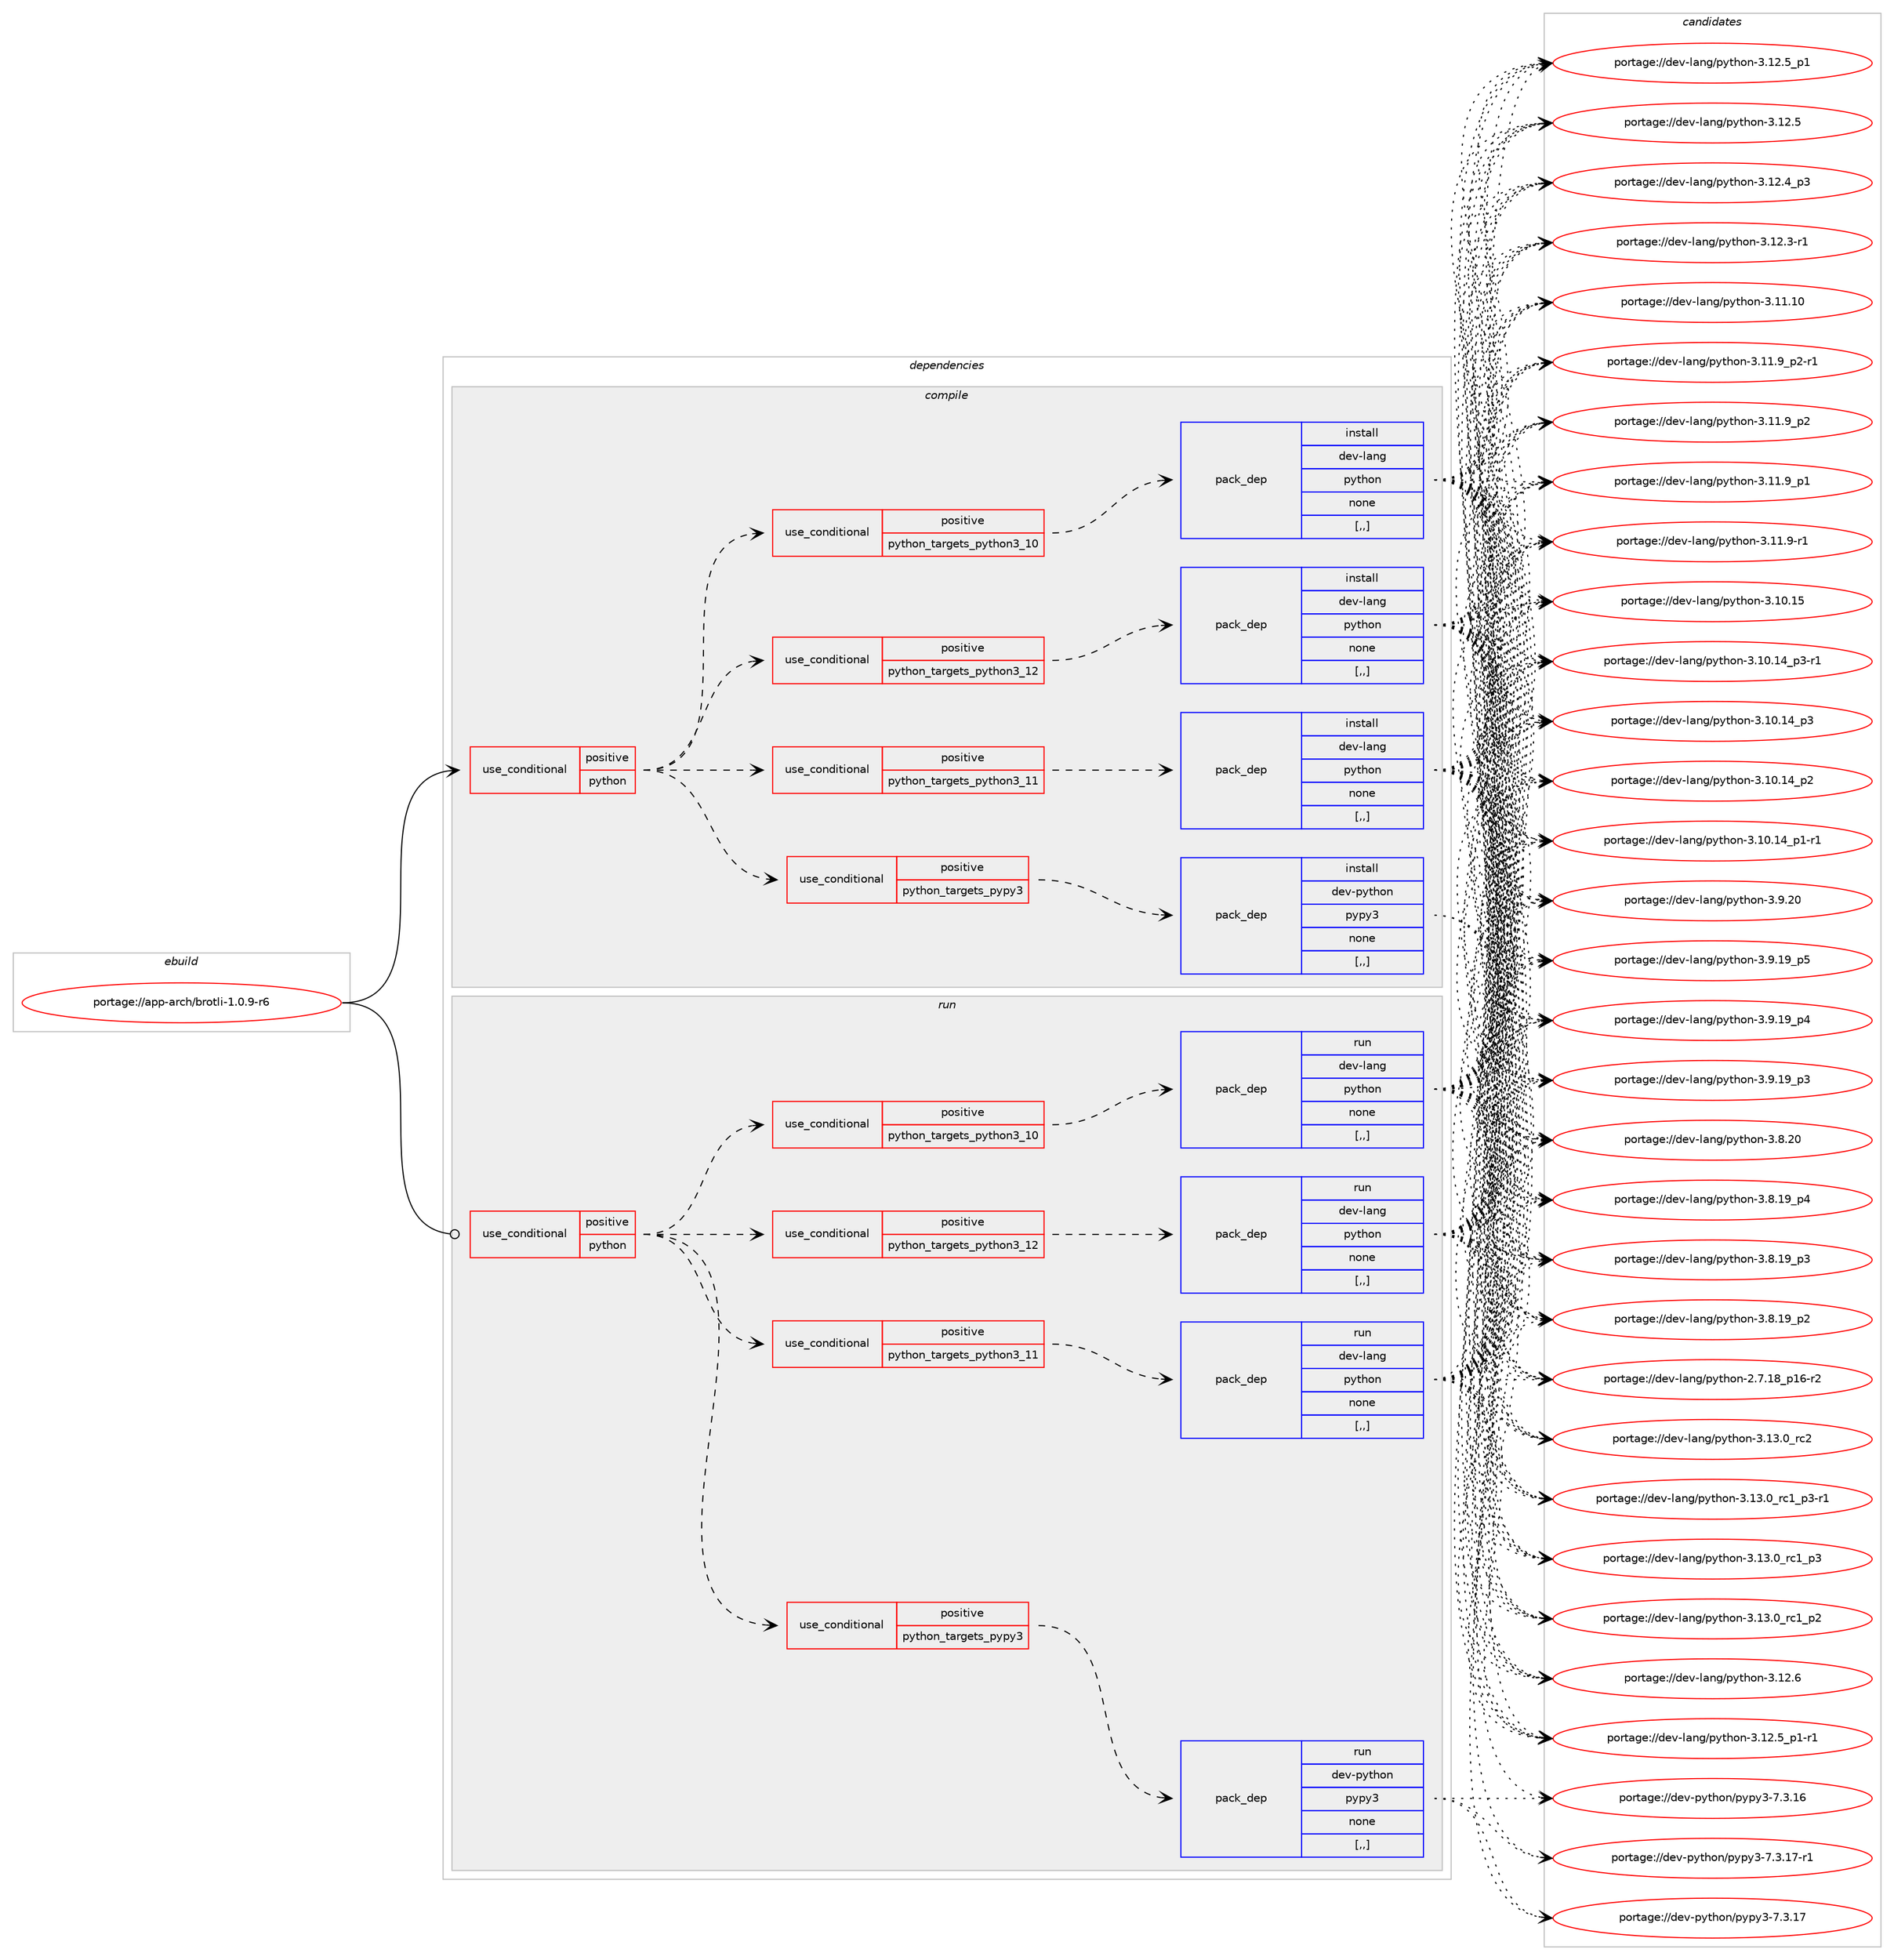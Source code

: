 digraph prolog {

# *************
# Graph options
# *************

newrank=true;
concentrate=true;
compound=true;
graph [rankdir=LR,fontname=Helvetica,fontsize=10,ranksep=1.5];#, ranksep=2.5, nodesep=0.2];
edge  [arrowhead=vee];
node  [fontname=Helvetica,fontsize=10];

# **********
# The ebuild
# **********

subgraph cluster_leftcol {
color=gray;
label=<<i>ebuild</i>>;
id [label="portage://app-arch/brotli-1.0.9-r6", color=red, width=4, href="../app-arch/brotli-1.0.9-r6.svg"];
}

# ****************
# The dependencies
# ****************

subgraph cluster_midcol {
color=gray;
label=<<i>dependencies</i>>;
subgraph cluster_compile {
fillcolor="#eeeeee";
style=filled;
label=<<i>compile</i>>;
subgraph cond131661 {
dependency500425 [label=<<TABLE BORDER="0" CELLBORDER="1" CELLSPACING="0" CELLPADDING="4"><TR><TD ROWSPAN="3" CELLPADDING="10">use_conditional</TD></TR><TR><TD>positive</TD></TR><TR><TD>python</TD></TR></TABLE>>, shape=none, color=red];
subgraph cond131662 {
dependency500426 [label=<<TABLE BORDER="0" CELLBORDER="1" CELLSPACING="0" CELLPADDING="4"><TR><TD ROWSPAN="3" CELLPADDING="10">use_conditional</TD></TR><TR><TD>positive</TD></TR><TR><TD>python_targets_pypy3</TD></TR></TABLE>>, shape=none, color=red];
subgraph pack365138 {
dependency500427 [label=<<TABLE BORDER="0" CELLBORDER="1" CELLSPACING="0" CELLPADDING="4" WIDTH="220"><TR><TD ROWSPAN="6" CELLPADDING="30">pack_dep</TD></TR><TR><TD WIDTH="110">install</TD></TR><TR><TD>dev-python</TD></TR><TR><TD>pypy3</TD></TR><TR><TD>none</TD></TR><TR><TD>[,,]</TD></TR></TABLE>>, shape=none, color=blue];
}
dependency500426:e -> dependency500427:w [weight=20,style="dashed",arrowhead="vee"];
}
dependency500425:e -> dependency500426:w [weight=20,style="dashed",arrowhead="vee"];
subgraph cond131663 {
dependency500428 [label=<<TABLE BORDER="0" CELLBORDER="1" CELLSPACING="0" CELLPADDING="4"><TR><TD ROWSPAN="3" CELLPADDING="10">use_conditional</TD></TR><TR><TD>positive</TD></TR><TR><TD>python_targets_python3_10</TD></TR></TABLE>>, shape=none, color=red];
subgraph pack365139 {
dependency500429 [label=<<TABLE BORDER="0" CELLBORDER="1" CELLSPACING="0" CELLPADDING="4" WIDTH="220"><TR><TD ROWSPAN="6" CELLPADDING="30">pack_dep</TD></TR><TR><TD WIDTH="110">install</TD></TR><TR><TD>dev-lang</TD></TR><TR><TD>python</TD></TR><TR><TD>none</TD></TR><TR><TD>[,,]</TD></TR></TABLE>>, shape=none, color=blue];
}
dependency500428:e -> dependency500429:w [weight=20,style="dashed",arrowhead="vee"];
}
dependency500425:e -> dependency500428:w [weight=20,style="dashed",arrowhead="vee"];
subgraph cond131664 {
dependency500430 [label=<<TABLE BORDER="0" CELLBORDER="1" CELLSPACING="0" CELLPADDING="4"><TR><TD ROWSPAN="3" CELLPADDING="10">use_conditional</TD></TR><TR><TD>positive</TD></TR><TR><TD>python_targets_python3_11</TD></TR></TABLE>>, shape=none, color=red];
subgraph pack365140 {
dependency500431 [label=<<TABLE BORDER="0" CELLBORDER="1" CELLSPACING="0" CELLPADDING="4" WIDTH="220"><TR><TD ROWSPAN="6" CELLPADDING="30">pack_dep</TD></TR><TR><TD WIDTH="110">install</TD></TR><TR><TD>dev-lang</TD></TR><TR><TD>python</TD></TR><TR><TD>none</TD></TR><TR><TD>[,,]</TD></TR></TABLE>>, shape=none, color=blue];
}
dependency500430:e -> dependency500431:w [weight=20,style="dashed",arrowhead="vee"];
}
dependency500425:e -> dependency500430:w [weight=20,style="dashed",arrowhead="vee"];
subgraph cond131665 {
dependency500432 [label=<<TABLE BORDER="0" CELLBORDER="1" CELLSPACING="0" CELLPADDING="4"><TR><TD ROWSPAN="3" CELLPADDING="10">use_conditional</TD></TR><TR><TD>positive</TD></TR><TR><TD>python_targets_python3_12</TD></TR></TABLE>>, shape=none, color=red];
subgraph pack365141 {
dependency500433 [label=<<TABLE BORDER="0" CELLBORDER="1" CELLSPACING="0" CELLPADDING="4" WIDTH="220"><TR><TD ROWSPAN="6" CELLPADDING="30">pack_dep</TD></TR><TR><TD WIDTH="110">install</TD></TR><TR><TD>dev-lang</TD></TR><TR><TD>python</TD></TR><TR><TD>none</TD></TR><TR><TD>[,,]</TD></TR></TABLE>>, shape=none, color=blue];
}
dependency500432:e -> dependency500433:w [weight=20,style="dashed",arrowhead="vee"];
}
dependency500425:e -> dependency500432:w [weight=20,style="dashed",arrowhead="vee"];
}
id:e -> dependency500425:w [weight=20,style="solid",arrowhead="vee"];
}
subgraph cluster_compileandrun {
fillcolor="#eeeeee";
style=filled;
label=<<i>compile and run</i>>;
}
subgraph cluster_run {
fillcolor="#eeeeee";
style=filled;
label=<<i>run</i>>;
subgraph cond131666 {
dependency500434 [label=<<TABLE BORDER="0" CELLBORDER="1" CELLSPACING="0" CELLPADDING="4"><TR><TD ROWSPAN="3" CELLPADDING="10">use_conditional</TD></TR><TR><TD>positive</TD></TR><TR><TD>python</TD></TR></TABLE>>, shape=none, color=red];
subgraph cond131667 {
dependency500435 [label=<<TABLE BORDER="0" CELLBORDER="1" CELLSPACING="0" CELLPADDING="4"><TR><TD ROWSPAN="3" CELLPADDING="10">use_conditional</TD></TR><TR><TD>positive</TD></TR><TR><TD>python_targets_pypy3</TD></TR></TABLE>>, shape=none, color=red];
subgraph pack365142 {
dependency500436 [label=<<TABLE BORDER="0" CELLBORDER="1" CELLSPACING="0" CELLPADDING="4" WIDTH="220"><TR><TD ROWSPAN="6" CELLPADDING="30">pack_dep</TD></TR><TR><TD WIDTH="110">run</TD></TR><TR><TD>dev-python</TD></TR><TR><TD>pypy3</TD></TR><TR><TD>none</TD></TR><TR><TD>[,,]</TD></TR></TABLE>>, shape=none, color=blue];
}
dependency500435:e -> dependency500436:w [weight=20,style="dashed",arrowhead="vee"];
}
dependency500434:e -> dependency500435:w [weight=20,style="dashed",arrowhead="vee"];
subgraph cond131668 {
dependency500437 [label=<<TABLE BORDER="0" CELLBORDER="1" CELLSPACING="0" CELLPADDING="4"><TR><TD ROWSPAN="3" CELLPADDING="10">use_conditional</TD></TR><TR><TD>positive</TD></TR><TR><TD>python_targets_python3_10</TD></TR></TABLE>>, shape=none, color=red];
subgraph pack365143 {
dependency500438 [label=<<TABLE BORDER="0" CELLBORDER="1" CELLSPACING="0" CELLPADDING="4" WIDTH="220"><TR><TD ROWSPAN="6" CELLPADDING="30">pack_dep</TD></TR><TR><TD WIDTH="110">run</TD></TR><TR><TD>dev-lang</TD></TR><TR><TD>python</TD></TR><TR><TD>none</TD></TR><TR><TD>[,,]</TD></TR></TABLE>>, shape=none, color=blue];
}
dependency500437:e -> dependency500438:w [weight=20,style="dashed",arrowhead="vee"];
}
dependency500434:e -> dependency500437:w [weight=20,style="dashed",arrowhead="vee"];
subgraph cond131669 {
dependency500439 [label=<<TABLE BORDER="0" CELLBORDER="1" CELLSPACING="0" CELLPADDING="4"><TR><TD ROWSPAN="3" CELLPADDING="10">use_conditional</TD></TR><TR><TD>positive</TD></TR><TR><TD>python_targets_python3_11</TD></TR></TABLE>>, shape=none, color=red];
subgraph pack365144 {
dependency500440 [label=<<TABLE BORDER="0" CELLBORDER="1" CELLSPACING="0" CELLPADDING="4" WIDTH="220"><TR><TD ROWSPAN="6" CELLPADDING="30">pack_dep</TD></TR><TR><TD WIDTH="110">run</TD></TR><TR><TD>dev-lang</TD></TR><TR><TD>python</TD></TR><TR><TD>none</TD></TR><TR><TD>[,,]</TD></TR></TABLE>>, shape=none, color=blue];
}
dependency500439:e -> dependency500440:w [weight=20,style="dashed",arrowhead="vee"];
}
dependency500434:e -> dependency500439:w [weight=20,style="dashed",arrowhead="vee"];
subgraph cond131670 {
dependency500441 [label=<<TABLE BORDER="0" CELLBORDER="1" CELLSPACING="0" CELLPADDING="4"><TR><TD ROWSPAN="3" CELLPADDING="10">use_conditional</TD></TR><TR><TD>positive</TD></TR><TR><TD>python_targets_python3_12</TD></TR></TABLE>>, shape=none, color=red];
subgraph pack365145 {
dependency500442 [label=<<TABLE BORDER="0" CELLBORDER="1" CELLSPACING="0" CELLPADDING="4" WIDTH="220"><TR><TD ROWSPAN="6" CELLPADDING="30">pack_dep</TD></TR><TR><TD WIDTH="110">run</TD></TR><TR><TD>dev-lang</TD></TR><TR><TD>python</TD></TR><TR><TD>none</TD></TR><TR><TD>[,,]</TD></TR></TABLE>>, shape=none, color=blue];
}
dependency500441:e -> dependency500442:w [weight=20,style="dashed",arrowhead="vee"];
}
dependency500434:e -> dependency500441:w [weight=20,style="dashed",arrowhead="vee"];
}
id:e -> dependency500434:w [weight=20,style="solid",arrowhead="odot"];
}
}

# **************
# The candidates
# **************

subgraph cluster_choices {
rank=same;
color=gray;
label=<<i>candidates</i>>;

subgraph choice365138 {
color=black;
nodesep=1;
choice100101118451121211161041111104711212111212151455546514649554511449 [label="portage://dev-python/pypy3-7.3.17-r1", color=red, width=4,href="../dev-python/pypy3-7.3.17-r1.svg"];
choice10010111845112121116104111110471121211121215145554651464955 [label="portage://dev-python/pypy3-7.3.17", color=red, width=4,href="../dev-python/pypy3-7.3.17.svg"];
choice10010111845112121116104111110471121211121215145554651464954 [label="portage://dev-python/pypy3-7.3.16", color=red, width=4,href="../dev-python/pypy3-7.3.16.svg"];
dependency500427:e -> choice100101118451121211161041111104711212111212151455546514649554511449:w [style=dotted,weight="100"];
dependency500427:e -> choice10010111845112121116104111110471121211121215145554651464955:w [style=dotted,weight="100"];
dependency500427:e -> choice10010111845112121116104111110471121211121215145554651464954:w [style=dotted,weight="100"];
}
subgraph choice365139 {
color=black;
nodesep=1;
choice10010111845108971101034711212111610411111045514649514648951149950 [label="portage://dev-lang/python-3.13.0_rc2", color=red, width=4,href="../dev-lang/python-3.13.0_rc2.svg"];
choice1001011184510897110103471121211161041111104551464951464895114994995112514511449 [label="portage://dev-lang/python-3.13.0_rc1_p3-r1", color=red, width=4,href="../dev-lang/python-3.13.0_rc1_p3-r1.svg"];
choice100101118451089711010347112121116104111110455146495146489511499499511251 [label="portage://dev-lang/python-3.13.0_rc1_p3", color=red, width=4,href="../dev-lang/python-3.13.0_rc1_p3.svg"];
choice100101118451089711010347112121116104111110455146495146489511499499511250 [label="portage://dev-lang/python-3.13.0_rc1_p2", color=red, width=4,href="../dev-lang/python-3.13.0_rc1_p2.svg"];
choice10010111845108971101034711212111610411111045514649504654 [label="portage://dev-lang/python-3.12.6", color=red, width=4,href="../dev-lang/python-3.12.6.svg"];
choice1001011184510897110103471121211161041111104551464950465395112494511449 [label="portage://dev-lang/python-3.12.5_p1-r1", color=red, width=4,href="../dev-lang/python-3.12.5_p1-r1.svg"];
choice100101118451089711010347112121116104111110455146495046539511249 [label="portage://dev-lang/python-3.12.5_p1", color=red, width=4,href="../dev-lang/python-3.12.5_p1.svg"];
choice10010111845108971101034711212111610411111045514649504653 [label="portage://dev-lang/python-3.12.5", color=red, width=4,href="../dev-lang/python-3.12.5.svg"];
choice100101118451089711010347112121116104111110455146495046529511251 [label="portage://dev-lang/python-3.12.4_p3", color=red, width=4,href="../dev-lang/python-3.12.4_p3.svg"];
choice100101118451089711010347112121116104111110455146495046514511449 [label="portage://dev-lang/python-3.12.3-r1", color=red, width=4,href="../dev-lang/python-3.12.3-r1.svg"];
choice1001011184510897110103471121211161041111104551464949464948 [label="portage://dev-lang/python-3.11.10", color=red, width=4,href="../dev-lang/python-3.11.10.svg"];
choice1001011184510897110103471121211161041111104551464949465795112504511449 [label="portage://dev-lang/python-3.11.9_p2-r1", color=red, width=4,href="../dev-lang/python-3.11.9_p2-r1.svg"];
choice100101118451089711010347112121116104111110455146494946579511250 [label="portage://dev-lang/python-3.11.9_p2", color=red, width=4,href="../dev-lang/python-3.11.9_p2.svg"];
choice100101118451089711010347112121116104111110455146494946579511249 [label="portage://dev-lang/python-3.11.9_p1", color=red, width=4,href="../dev-lang/python-3.11.9_p1.svg"];
choice100101118451089711010347112121116104111110455146494946574511449 [label="portage://dev-lang/python-3.11.9-r1", color=red, width=4,href="../dev-lang/python-3.11.9-r1.svg"];
choice1001011184510897110103471121211161041111104551464948464953 [label="portage://dev-lang/python-3.10.15", color=red, width=4,href="../dev-lang/python-3.10.15.svg"];
choice100101118451089711010347112121116104111110455146494846495295112514511449 [label="portage://dev-lang/python-3.10.14_p3-r1", color=red, width=4,href="../dev-lang/python-3.10.14_p3-r1.svg"];
choice10010111845108971101034711212111610411111045514649484649529511251 [label="portage://dev-lang/python-3.10.14_p3", color=red, width=4,href="../dev-lang/python-3.10.14_p3.svg"];
choice10010111845108971101034711212111610411111045514649484649529511250 [label="portage://dev-lang/python-3.10.14_p2", color=red, width=4,href="../dev-lang/python-3.10.14_p2.svg"];
choice100101118451089711010347112121116104111110455146494846495295112494511449 [label="portage://dev-lang/python-3.10.14_p1-r1", color=red, width=4,href="../dev-lang/python-3.10.14_p1-r1.svg"];
choice10010111845108971101034711212111610411111045514657465048 [label="portage://dev-lang/python-3.9.20", color=red, width=4,href="../dev-lang/python-3.9.20.svg"];
choice100101118451089711010347112121116104111110455146574649579511253 [label="portage://dev-lang/python-3.9.19_p5", color=red, width=4,href="../dev-lang/python-3.9.19_p5.svg"];
choice100101118451089711010347112121116104111110455146574649579511252 [label="portage://dev-lang/python-3.9.19_p4", color=red, width=4,href="../dev-lang/python-3.9.19_p4.svg"];
choice100101118451089711010347112121116104111110455146574649579511251 [label="portage://dev-lang/python-3.9.19_p3", color=red, width=4,href="../dev-lang/python-3.9.19_p3.svg"];
choice10010111845108971101034711212111610411111045514656465048 [label="portage://dev-lang/python-3.8.20", color=red, width=4,href="../dev-lang/python-3.8.20.svg"];
choice100101118451089711010347112121116104111110455146564649579511252 [label="portage://dev-lang/python-3.8.19_p4", color=red, width=4,href="../dev-lang/python-3.8.19_p4.svg"];
choice100101118451089711010347112121116104111110455146564649579511251 [label="portage://dev-lang/python-3.8.19_p3", color=red, width=4,href="../dev-lang/python-3.8.19_p3.svg"];
choice100101118451089711010347112121116104111110455146564649579511250 [label="portage://dev-lang/python-3.8.19_p2", color=red, width=4,href="../dev-lang/python-3.8.19_p2.svg"];
choice100101118451089711010347112121116104111110455046554649569511249544511450 [label="portage://dev-lang/python-2.7.18_p16-r2", color=red, width=4,href="../dev-lang/python-2.7.18_p16-r2.svg"];
dependency500429:e -> choice10010111845108971101034711212111610411111045514649514648951149950:w [style=dotted,weight="100"];
dependency500429:e -> choice1001011184510897110103471121211161041111104551464951464895114994995112514511449:w [style=dotted,weight="100"];
dependency500429:e -> choice100101118451089711010347112121116104111110455146495146489511499499511251:w [style=dotted,weight="100"];
dependency500429:e -> choice100101118451089711010347112121116104111110455146495146489511499499511250:w [style=dotted,weight="100"];
dependency500429:e -> choice10010111845108971101034711212111610411111045514649504654:w [style=dotted,weight="100"];
dependency500429:e -> choice1001011184510897110103471121211161041111104551464950465395112494511449:w [style=dotted,weight="100"];
dependency500429:e -> choice100101118451089711010347112121116104111110455146495046539511249:w [style=dotted,weight="100"];
dependency500429:e -> choice10010111845108971101034711212111610411111045514649504653:w [style=dotted,weight="100"];
dependency500429:e -> choice100101118451089711010347112121116104111110455146495046529511251:w [style=dotted,weight="100"];
dependency500429:e -> choice100101118451089711010347112121116104111110455146495046514511449:w [style=dotted,weight="100"];
dependency500429:e -> choice1001011184510897110103471121211161041111104551464949464948:w [style=dotted,weight="100"];
dependency500429:e -> choice1001011184510897110103471121211161041111104551464949465795112504511449:w [style=dotted,weight="100"];
dependency500429:e -> choice100101118451089711010347112121116104111110455146494946579511250:w [style=dotted,weight="100"];
dependency500429:e -> choice100101118451089711010347112121116104111110455146494946579511249:w [style=dotted,weight="100"];
dependency500429:e -> choice100101118451089711010347112121116104111110455146494946574511449:w [style=dotted,weight="100"];
dependency500429:e -> choice1001011184510897110103471121211161041111104551464948464953:w [style=dotted,weight="100"];
dependency500429:e -> choice100101118451089711010347112121116104111110455146494846495295112514511449:w [style=dotted,weight="100"];
dependency500429:e -> choice10010111845108971101034711212111610411111045514649484649529511251:w [style=dotted,weight="100"];
dependency500429:e -> choice10010111845108971101034711212111610411111045514649484649529511250:w [style=dotted,weight="100"];
dependency500429:e -> choice100101118451089711010347112121116104111110455146494846495295112494511449:w [style=dotted,weight="100"];
dependency500429:e -> choice10010111845108971101034711212111610411111045514657465048:w [style=dotted,weight="100"];
dependency500429:e -> choice100101118451089711010347112121116104111110455146574649579511253:w [style=dotted,weight="100"];
dependency500429:e -> choice100101118451089711010347112121116104111110455146574649579511252:w [style=dotted,weight="100"];
dependency500429:e -> choice100101118451089711010347112121116104111110455146574649579511251:w [style=dotted,weight="100"];
dependency500429:e -> choice10010111845108971101034711212111610411111045514656465048:w [style=dotted,weight="100"];
dependency500429:e -> choice100101118451089711010347112121116104111110455146564649579511252:w [style=dotted,weight="100"];
dependency500429:e -> choice100101118451089711010347112121116104111110455146564649579511251:w [style=dotted,weight="100"];
dependency500429:e -> choice100101118451089711010347112121116104111110455146564649579511250:w [style=dotted,weight="100"];
dependency500429:e -> choice100101118451089711010347112121116104111110455046554649569511249544511450:w [style=dotted,weight="100"];
}
subgraph choice365140 {
color=black;
nodesep=1;
choice10010111845108971101034711212111610411111045514649514648951149950 [label="portage://dev-lang/python-3.13.0_rc2", color=red, width=4,href="../dev-lang/python-3.13.0_rc2.svg"];
choice1001011184510897110103471121211161041111104551464951464895114994995112514511449 [label="portage://dev-lang/python-3.13.0_rc1_p3-r1", color=red, width=4,href="../dev-lang/python-3.13.0_rc1_p3-r1.svg"];
choice100101118451089711010347112121116104111110455146495146489511499499511251 [label="portage://dev-lang/python-3.13.0_rc1_p3", color=red, width=4,href="../dev-lang/python-3.13.0_rc1_p3.svg"];
choice100101118451089711010347112121116104111110455146495146489511499499511250 [label="portage://dev-lang/python-3.13.0_rc1_p2", color=red, width=4,href="../dev-lang/python-3.13.0_rc1_p2.svg"];
choice10010111845108971101034711212111610411111045514649504654 [label="portage://dev-lang/python-3.12.6", color=red, width=4,href="../dev-lang/python-3.12.6.svg"];
choice1001011184510897110103471121211161041111104551464950465395112494511449 [label="portage://dev-lang/python-3.12.5_p1-r1", color=red, width=4,href="../dev-lang/python-3.12.5_p1-r1.svg"];
choice100101118451089711010347112121116104111110455146495046539511249 [label="portage://dev-lang/python-3.12.5_p1", color=red, width=4,href="../dev-lang/python-3.12.5_p1.svg"];
choice10010111845108971101034711212111610411111045514649504653 [label="portage://dev-lang/python-3.12.5", color=red, width=4,href="../dev-lang/python-3.12.5.svg"];
choice100101118451089711010347112121116104111110455146495046529511251 [label="portage://dev-lang/python-3.12.4_p3", color=red, width=4,href="../dev-lang/python-3.12.4_p3.svg"];
choice100101118451089711010347112121116104111110455146495046514511449 [label="portage://dev-lang/python-3.12.3-r1", color=red, width=4,href="../dev-lang/python-3.12.3-r1.svg"];
choice1001011184510897110103471121211161041111104551464949464948 [label="portage://dev-lang/python-3.11.10", color=red, width=4,href="../dev-lang/python-3.11.10.svg"];
choice1001011184510897110103471121211161041111104551464949465795112504511449 [label="portage://dev-lang/python-3.11.9_p2-r1", color=red, width=4,href="../dev-lang/python-3.11.9_p2-r1.svg"];
choice100101118451089711010347112121116104111110455146494946579511250 [label="portage://dev-lang/python-3.11.9_p2", color=red, width=4,href="../dev-lang/python-3.11.9_p2.svg"];
choice100101118451089711010347112121116104111110455146494946579511249 [label="portage://dev-lang/python-3.11.9_p1", color=red, width=4,href="../dev-lang/python-3.11.9_p1.svg"];
choice100101118451089711010347112121116104111110455146494946574511449 [label="portage://dev-lang/python-3.11.9-r1", color=red, width=4,href="../dev-lang/python-3.11.9-r1.svg"];
choice1001011184510897110103471121211161041111104551464948464953 [label="portage://dev-lang/python-3.10.15", color=red, width=4,href="../dev-lang/python-3.10.15.svg"];
choice100101118451089711010347112121116104111110455146494846495295112514511449 [label="portage://dev-lang/python-3.10.14_p3-r1", color=red, width=4,href="../dev-lang/python-3.10.14_p3-r1.svg"];
choice10010111845108971101034711212111610411111045514649484649529511251 [label="portage://dev-lang/python-3.10.14_p3", color=red, width=4,href="../dev-lang/python-3.10.14_p3.svg"];
choice10010111845108971101034711212111610411111045514649484649529511250 [label="portage://dev-lang/python-3.10.14_p2", color=red, width=4,href="../dev-lang/python-3.10.14_p2.svg"];
choice100101118451089711010347112121116104111110455146494846495295112494511449 [label="portage://dev-lang/python-3.10.14_p1-r1", color=red, width=4,href="../dev-lang/python-3.10.14_p1-r1.svg"];
choice10010111845108971101034711212111610411111045514657465048 [label="portage://dev-lang/python-3.9.20", color=red, width=4,href="../dev-lang/python-3.9.20.svg"];
choice100101118451089711010347112121116104111110455146574649579511253 [label="portage://dev-lang/python-3.9.19_p5", color=red, width=4,href="../dev-lang/python-3.9.19_p5.svg"];
choice100101118451089711010347112121116104111110455146574649579511252 [label="portage://dev-lang/python-3.9.19_p4", color=red, width=4,href="../dev-lang/python-3.9.19_p4.svg"];
choice100101118451089711010347112121116104111110455146574649579511251 [label="portage://dev-lang/python-3.9.19_p3", color=red, width=4,href="../dev-lang/python-3.9.19_p3.svg"];
choice10010111845108971101034711212111610411111045514656465048 [label="portage://dev-lang/python-3.8.20", color=red, width=4,href="../dev-lang/python-3.8.20.svg"];
choice100101118451089711010347112121116104111110455146564649579511252 [label="portage://dev-lang/python-3.8.19_p4", color=red, width=4,href="../dev-lang/python-3.8.19_p4.svg"];
choice100101118451089711010347112121116104111110455146564649579511251 [label="portage://dev-lang/python-3.8.19_p3", color=red, width=4,href="../dev-lang/python-3.8.19_p3.svg"];
choice100101118451089711010347112121116104111110455146564649579511250 [label="portage://dev-lang/python-3.8.19_p2", color=red, width=4,href="../dev-lang/python-3.8.19_p2.svg"];
choice100101118451089711010347112121116104111110455046554649569511249544511450 [label="portage://dev-lang/python-2.7.18_p16-r2", color=red, width=4,href="../dev-lang/python-2.7.18_p16-r2.svg"];
dependency500431:e -> choice10010111845108971101034711212111610411111045514649514648951149950:w [style=dotted,weight="100"];
dependency500431:e -> choice1001011184510897110103471121211161041111104551464951464895114994995112514511449:w [style=dotted,weight="100"];
dependency500431:e -> choice100101118451089711010347112121116104111110455146495146489511499499511251:w [style=dotted,weight="100"];
dependency500431:e -> choice100101118451089711010347112121116104111110455146495146489511499499511250:w [style=dotted,weight="100"];
dependency500431:e -> choice10010111845108971101034711212111610411111045514649504654:w [style=dotted,weight="100"];
dependency500431:e -> choice1001011184510897110103471121211161041111104551464950465395112494511449:w [style=dotted,weight="100"];
dependency500431:e -> choice100101118451089711010347112121116104111110455146495046539511249:w [style=dotted,weight="100"];
dependency500431:e -> choice10010111845108971101034711212111610411111045514649504653:w [style=dotted,weight="100"];
dependency500431:e -> choice100101118451089711010347112121116104111110455146495046529511251:w [style=dotted,weight="100"];
dependency500431:e -> choice100101118451089711010347112121116104111110455146495046514511449:w [style=dotted,weight="100"];
dependency500431:e -> choice1001011184510897110103471121211161041111104551464949464948:w [style=dotted,weight="100"];
dependency500431:e -> choice1001011184510897110103471121211161041111104551464949465795112504511449:w [style=dotted,weight="100"];
dependency500431:e -> choice100101118451089711010347112121116104111110455146494946579511250:w [style=dotted,weight="100"];
dependency500431:e -> choice100101118451089711010347112121116104111110455146494946579511249:w [style=dotted,weight="100"];
dependency500431:e -> choice100101118451089711010347112121116104111110455146494946574511449:w [style=dotted,weight="100"];
dependency500431:e -> choice1001011184510897110103471121211161041111104551464948464953:w [style=dotted,weight="100"];
dependency500431:e -> choice100101118451089711010347112121116104111110455146494846495295112514511449:w [style=dotted,weight="100"];
dependency500431:e -> choice10010111845108971101034711212111610411111045514649484649529511251:w [style=dotted,weight="100"];
dependency500431:e -> choice10010111845108971101034711212111610411111045514649484649529511250:w [style=dotted,weight="100"];
dependency500431:e -> choice100101118451089711010347112121116104111110455146494846495295112494511449:w [style=dotted,weight="100"];
dependency500431:e -> choice10010111845108971101034711212111610411111045514657465048:w [style=dotted,weight="100"];
dependency500431:e -> choice100101118451089711010347112121116104111110455146574649579511253:w [style=dotted,weight="100"];
dependency500431:e -> choice100101118451089711010347112121116104111110455146574649579511252:w [style=dotted,weight="100"];
dependency500431:e -> choice100101118451089711010347112121116104111110455146574649579511251:w [style=dotted,weight="100"];
dependency500431:e -> choice10010111845108971101034711212111610411111045514656465048:w [style=dotted,weight="100"];
dependency500431:e -> choice100101118451089711010347112121116104111110455146564649579511252:w [style=dotted,weight="100"];
dependency500431:e -> choice100101118451089711010347112121116104111110455146564649579511251:w [style=dotted,weight="100"];
dependency500431:e -> choice100101118451089711010347112121116104111110455146564649579511250:w [style=dotted,weight="100"];
dependency500431:e -> choice100101118451089711010347112121116104111110455046554649569511249544511450:w [style=dotted,weight="100"];
}
subgraph choice365141 {
color=black;
nodesep=1;
choice10010111845108971101034711212111610411111045514649514648951149950 [label="portage://dev-lang/python-3.13.0_rc2", color=red, width=4,href="../dev-lang/python-3.13.0_rc2.svg"];
choice1001011184510897110103471121211161041111104551464951464895114994995112514511449 [label="portage://dev-lang/python-3.13.0_rc1_p3-r1", color=red, width=4,href="../dev-lang/python-3.13.0_rc1_p3-r1.svg"];
choice100101118451089711010347112121116104111110455146495146489511499499511251 [label="portage://dev-lang/python-3.13.0_rc1_p3", color=red, width=4,href="../dev-lang/python-3.13.0_rc1_p3.svg"];
choice100101118451089711010347112121116104111110455146495146489511499499511250 [label="portage://dev-lang/python-3.13.0_rc1_p2", color=red, width=4,href="../dev-lang/python-3.13.0_rc1_p2.svg"];
choice10010111845108971101034711212111610411111045514649504654 [label="portage://dev-lang/python-3.12.6", color=red, width=4,href="../dev-lang/python-3.12.6.svg"];
choice1001011184510897110103471121211161041111104551464950465395112494511449 [label="portage://dev-lang/python-3.12.5_p1-r1", color=red, width=4,href="../dev-lang/python-3.12.5_p1-r1.svg"];
choice100101118451089711010347112121116104111110455146495046539511249 [label="portage://dev-lang/python-3.12.5_p1", color=red, width=4,href="../dev-lang/python-3.12.5_p1.svg"];
choice10010111845108971101034711212111610411111045514649504653 [label="portage://dev-lang/python-3.12.5", color=red, width=4,href="../dev-lang/python-3.12.5.svg"];
choice100101118451089711010347112121116104111110455146495046529511251 [label="portage://dev-lang/python-3.12.4_p3", color=red, width=4,href="../dev-lang/python-3.12.4_p3.svg"];
choice100101118451089711010347112121116104111110455146495046514511449 [label="portage://dev-lang/python-3.12.3-r1", color=red, width=4,href="../dev-lang/python-3.12.3-r1.svg"];
choice1001011184510897110103471121211161041111104551464949464948 [label="portage://dev-lang/python-3.11.10", color=red, width=4,href="../dev-lang/python-3.11.10.svg"];
choice1001011184510897110103471121211161041111104551464949465795112504511449 [label="portage://dev-lang/python-3.11.9_p2-r1", color=red, width=4,href="../dev-lang/python-3.11.9_p2-r1.svg"];
choice100101118451089711010347112121116104111110455146494946579511250 [label="portage://dev-lang/python-3.11.9_p2", color=red, width=4,href="../dev-lang/python-3.11.9_p2.svg"];
choice100101118451089711010347112121116104111110455146494946579511249 [label="portage://dev-lang/python-3.11.9_p1", color=red, width=4,href="../dev-lang/python-3.11.9_p1.svg"];
choice100101118451089711010347112121116104111110455146494946574511449 [label="portage://dev-lang/python-3.11.9-r1", color=red, width=4,href="../dev-lang/python-3.11.9-r1.svg"];
choice1001011184510897110103471121211161041111104551464948464953 [label="portage://dev-lang/python-3.10.15", color=red, width=4,href="../dev-lang/python-3.10.15.svg"];
choice100101118451089711010347112121116104111110455146494846495295112514511449 [label="portage://dev-lang/python-3.10.14_p3-r1", color=red, width=4,href="../dev-lang/python-3.10.14_p3-r1.svg"];
choice10010111845108971101034711212111610411111045514649484649529511251 [label="portage://dev-lang/python-3.10.14_p3", color=red, width=4,href="../dev-lang/python-3.10.14_p3.svg"];
choice10010111845108971101034711212111610411111045514649484649529511250 [label="portage://dev-lang/python-3.10.14_p2", color=red, width=4,href="../dev-lang/python-3.10.14_p2.svg"];
choice100101118451089711010347112121116104111110455146494846495295112494511449 [label="portage://dev-lang/python-3.10.14_p1-r1", color=red, width=4,href="../dev-lang/python-3.10.14_p1-r1.svg"];
choice10010111845108971101034711212111610411111045514657465048 [label="portage://dev-lang/python-3.9.20", color=red, width=4,href="../dev-lang/python-3.9.20.svg"];
choice100101118451089711010347112121116104111110455146574649579511253 [label="portage://dev-lang/python-3.9.19_p5", color=red, width=4,href="../dev-lang/python-3.9.19_p5.svg"];
choice100101118451089711010347112121116104111110455146574649579511252 [label="portage://dev-lang/python-3.9.19_p4", color=red, width=4,href="../dev-lang/python-3.9.19_p4.svg"];
choice100101118451089711010347112121116104111110455146574649579511251 [label="portage://dev-lang/python-3.9.19_p3", color=red, width=4,href="../dev-lang/python-3.9.19_p3.svg"];
choice10010111845108971101034711212111610411111045514656465048 [label="portage://dev-lang/python-3.8.20", color=red, width=4,href="../dev-lang/python-3.8.20.svg"];
choice100101118451089711010347112121116104111110455146564649579511252 [label="portage://dev-lang/python-3.8.19_p4", color=red, width=4,href="../dev-lang/python-3.8.19_p4.svg"];
choice100101118451089711010347112121116104111110455146564649579511251 [label="portage://dev-lang/python-3.8.19_p3", color=red, width=4,href="../dev-lang/python-3.8.19_p3.svg"];
choice100101118451089711010347112121116104111110455146564649579511250 [label="portage://dev-lang/python-3.8.19_p2", color=red, width=4,href="../dev-lang/python-3.8.19_p2.svg"];
choice100101118451089711010347112121116104111110455046554649569511249544511450 [label="portage://dev-lang/python-2.7.18_p16-r2", color=red, width=4,href="../dev-lang/python-2.7.18_p16-r2.svg"];
dependency500433:e -> choice10010111845108971101034711212111610411111045514649514648951149950:w [style=dotted,weight="100"];
dependency500433:e -> choice1001011184510897110103471121211161041111104551464951464895114994995112514511449:w [style=dotted,weight="100"];
dependency500433:e -> choice100101118451089711010347112121116104111110455146495146489511499499511251:w [style=dotted,weight="100"];
dependency500433:e -> choice100101118451089711010347112121116104111110455146495146489511499499511250:w [style=dotted,weight="100"];
dependency500433:e -> choice10010111845108971101034711212111610411111045514649504654:w [style=dotted,weight="100"];
dependency500433:e -> choice1001011184510897110103471121211161041111104551464950465395112494511449:w [style=dotted,weight="100"];
dependency500433:e -> choice100101118451089711010347112121116104111110455146495046539511249:w [style=dotted,weight="100"];
dependency500433:e -> choice10010111845108971101034711212111610411111045514649504653:w [style=dotted,weight="100"];
dependency500433:e -> choice100101118451089711010347112121116104111110455146495046529511251:w [style=dotted,weight="100"];
dependency500433:e -> choice100101118451089711010347112121116104111110455146495046514511449:w [style=dotted,weight="100"];
dependency500433:e -> choice1001011184510897110103471121211161041111104551464949464948:w [style=dotted,weight="100"];
dependency500433:e -> choice1001011184510897110103471121211161041111104551464949465795112504511449:w [style=dotted,weight="100"];
dependency500433:e -> choice100101118451089711010347112121116104111110455146494946579511250:w [style=dotted,weight="100"];
dependency500433:e -> choice100101118451089711010347112121116104111110455146494946579511249:w [style=dotted,weight="100"];
dependency500433:e -> choice100101118451089711010347112121116104111110455146494946574511449:w [style=dotted,weight="100"];
dependency500433:e -> choice1001011184510897110103471121211161041111104551464948464953:w [style=dotted,weight="100"];
dependency500433:e -> choice100101118451089711010347112121116104111110455146494846495295112514511449:w [style=dotted,weight="100"];
dependency500433:e -> choice10010111845108971101034711212111610411111045514649484649529511251:w [style=dotted,weight="100"];
dependency500433:e -> choice10010111845108971101034711212111610411111045514649484649529511250:w [style=dotted,weight="100"];
dependency500433:e -> choice100101118451089711010347112121116104111110455146494846495295112494511449:w [style=dotted,weight="100"];
dependency500433:e -> choice10010111845108971101034711212111610411111045514657465048:w [style=dotted,weight="100"];
dependency500433:e -> choice100101118451089711010347112121116104111110455146574649579511253:w [style=dotted,weight="100"];
dependency500433:e -> choice100101118451089711010347112121116104111110455146574649579511252:w [style=dotted,weight="100"];
dependency500433:e -> choice100101118451089711010347112121116104111110455146574649579511251:w [style=dotted,weight="100"];
dependency500433:e -> choice10010111845108971101034711212111610411111045514656465048:w [style=dotted,weight="100"];
dependency500433:e -> choice100101118451089711010347112121116104111110455146564649579511252:w [style=dotted,weight="100"];
dependency500433:e -> choice100101118451089711010347112121116104111110455146564649579511251:w [style=dotted,weight="100"];
dependency500433:e -> choice100101118451089711010347112121116104111110455146564649579511250:w [style=dotted,weight="100"];
dependency500433:e -> choice100101118451089711010347112121116104111110455046554649569511249544511450:w [style=dotted,weight="100"];
}
subgraph choice365142 {
color=black;
nodesep=1;
choice100101118451121211161041111104711212111212151455546514649554511449 [label="portage://dev-python/pypy3-7.3.17-r1", color=red, width=4,href="../dev-python/pypy3-7.3.17-r1.svg"];
choice10010111845112121116104111110471121211121215145554651464955 [label="portage://dev-python/pypy3-7.3.17", color=red, width=4,href="../dev-python/pypy3-7.3.17.svg"];
choice10010111845112121116104111110471121211121215145554651464954 [label="portage://dev-python/pypy3-7.3.16", color=red, width=4,href="../dev-python/pypy3-7.3.16.svg"];
dependency500436:e -> choice100101118451121211161041111104711212111212151455546514649554511449:w [style=dotted,weight="100"];
dependency500436:e -> choice10010111845112121116104111110471121211121215145554651464955:w [style=dotted,weight="100"];
dependency500436:e -> choice10010111845112121116104111110471121211121215145554651464954:w [style=dotted,weight="100"];
}
subgraph choice365143 {
color=black;
nodesep=1;
choice10010111845108971101034711212111610411111045514649514648951149950 [label="portage://dev-lang/python-3.13.0_rc2", color=red, width=4,href="../dev-lang/python-3.13.0_rc2.svg"];
choice1001011184510897110103471121211161041111104551464951464895114994995112514511449 [label="portage://dev-lang/python-3.13.0_rc1_p3-r1", color=red, width=4,href="../dev-lang/python-3.13.0_rc1_p3-r1.svg"];
choice100101118451089711010347112121116104111110455146495146489511499499511251 [label="portage://dev-lang/python-3.13.0_rc1_p3", color=red, width=4,href="../dev-lang/python-3.13.0_rc1_p3.svg"];
choice100101118451089711010347112121116104111110455146495146489511499499511250 [label="portage://dev-lang/python-3.13.0_rc1_p2", color=red, width=4,href="../dev-lang/python-3.13.0_rc1_p2.svg"];
choice10010111845108971101034711212111610411111045514649504654 [label="portage://dev-lang/python-3.12.6", color=red, width=4,href="../dev-lang/python-3.12.6.svg"];
choice1001011184510897110103471121211161041111104551464950465395112494511449 [label="portage://dev-lang/python-3.12.5_p1-r1", color=red, width=4,href="../dev-lang/python-3.12.5_p1-r1.svg"];
choice100101118451089711010347112121116104111110455146495046539511249 [label="portage://dev-lang/python-3.12.5_p1", color=red, width=4,href="../dev-lang/python-3.12.5_p1.svg"];
choice10010111845108971101034711212111610411111045514649504653 [label="portage://dev-lang/python-3.12.5", color=red, width=4,href="../dev-lang/python-3.12.5.svg"];
choice100101118451089711010347112121116104111110455146495046529511251 [label="portage://dev-lang/python-3.12.4_p3", color=red, width=4,href="../dev-lang/python-3.12.4_p3.svg"];
choice100101118451089711010347112121116104111110455146495046514511449 [label="portage://dev-lang/python-3.12.3-r1", color=red, width=4,href="../dev-lang/python-3.12.3-r1.svg"];
choice1001011184510897110103471121211161041111104551464949464948 [label="portage://dev-lang/python-3.11.10", color=red, width=4,href="../dev-lang/python-3.11.10.svg"];
choice1001011184510897110103471121211161041111104551464949465795112504511449 [label="portage://dev-lang/python-3.11.9_p2-r1", color=red, width=4,href="../dev-lang/python-3.11.9_p2-r1.svg"];
choice100101118451089711010347112121116104111110455146494946579511250 [label="portage://dev-lang/python-3.11.9_p2", color=red, width=4,href="../dev-lang/python-3.11.9_p2.svg"];
choice100101118451089711010347112121116104111110455146494946579511249 [label="portage://dev-lang/python-3.11.9_p1", color=red, width=4,href="../dev-lang/python-3.11.9_p1.svg"];
choice100101118451089711010347112121116104111110455146494946574511449 [label="portage://dev-lang/python-3.11.9-r1", color=red, width=4,href="../dev-lang/python-3.11.9-r1.svg"];
choice1001011184510897110103471121211161041111104551464948464953 [label="portage://dev-lang/python-3.10.15", color=red, width=4,href="../dev-lang/python-3.10.15.svg"];
choice100101118451089711010347112121116104111110455146494846495295112514511449 [label="portage://dev-lang/python-3.10.14_p3-r1", color=red, width=4,href="../dev-lang/python-3.10.14_p3-r1.svg"];
choice10010111845108971101034711212111610411111045514649484649529511251 [label="portage://dev-lang/python-3.10.14_p3", color=red, width=4,href="../dev-lang/python-3.10.14_p3.svg"];
choice10010111845108971101034711212111610411111045514649484649529511250 [label="portage://dev-lang/python-3.10.14_p2", color=red, width=4,href="../dev-lang/python-3.10.14_p2.svg"];
choice100101118451089711010347112121116104111110455146494846495295112494511449 [label="portage://dev-lang/python-3.10.14_p1-r1", color=red, width=4,href="../dev-lang/python-3.10.14_p1-r1.svg"];
choice10010111845108971101034711212111610411111045514657465048 [label="portage://dev-lang/python-3.9.20", color=red, width=4,href="../dev-lang/python-3.9.20.svg"];
choice100101118451089711010347112121116104111110455146574649579511253 [label="portage://dev-lang/python-3.9.19_p5", color=red, width=4,href="../dev-lang/python-3.9.19_p5.svg"];
choice100101118451089711010347112121116104111110455146574649579511252 [label="portage://dev-lang/python-3.9.19_p4", color=red, width=4,href="../dev-lang/python-3.9.19_p4.svg"];
choice100101118451089711010347112121116104111110455146574649579511251 [label="portage://dev-lang/python-3.9.19_p3", color=red, width=4,href="../dev-lang/python-3.9.19_p3.svg"];
choice10010111845108971101034711212111610411111045514656465048 [label="portage://dev-lang/python-3.8.20", color=red, width=4,href="../dev-lang/python-3.8.20.svg"];
choice100101118451089711010347112121116104111110455146564649579511252 [label="portage://dev-lang/python-3.8.19_p4", color=red, width=4,href="../dev-lang/python-3.8.19_p4.svg"];
choice100101118451089711010347112121116104111110455146564649579511251 [label="portage://dev-lang/python-3.8.19_p3", color=red, width=4,href="../dev-lang/python-3.8.19_p3.svg"];
choice100101118451089711010347112121116104111110455146564649579511250 [label="portage://dev-lang/python-3.8.19_p2", color=red, width=4,href="../dev-lang/python-3.8.19_p2.svg"];
choice100101118451089711010347112121116104111110455046554649569511249544511450 [label="portage://dev-lang/python-2.7.18_p16-r2", color=red, width=4,href="../dev-lang/python-2.7.18_p16-r2.svg"];
dependency500438:e -> choice10010111845108971101034711212111610411111045514649514648951149950:w [style=dotted,weight="100"];
dependency500438:e -> choice1001011184510897110103471121211161041111104551464951464895114994995112514511449:w [style=dotted,weight="100"];
dependency500438:e -> choice100101118451089711010347112121116104111110455146495146489511499499511251:w [style=dotted,weight="100"];
dependency500438:e -> choice100101118451089711010347112121116104111110455146495146489511499499511250:w [style=dotted,weight="100"];
dependency500438:e -> choice10010111845108971101034711212111610411111045514649504654:w [style=dotted,weight="100"];
dependency500438:e -> choice1001011184510897110103471121211161041111104551464950465395112494511449:w [style=dotted,weight="100"];
dependency500438:e -> choice100101118451089711010347112121116104111110455146495046539511249:w [style=dotted,weight="100"];
dependency500438:e -> choice10010111845108971101034711212111610411111045514649504653:w [style=dotted,weight="100"];
dependency500438:e -> choice100101118451089711010347112121116104111110455146495046529511251:w [style=dotted,weight="100"];
dependency500438:e -> choice100101118451089711010347112121116104111110455146495046514511449:w [style=dotted,weight="100"];
dependency500438:e -> choice1001011184510897110103471121211161041111104551464949464948:w [style=dotted,weight="100"];
dependency500438:e -> choice1001011184510897110103471121211161041111104551464949465795112504511449:w [style=dotted,weight="100"];
dependency500438:e -> choice100101118451089711010347112121116104111110455146494946579511250:w [style=dotted,weight="100"];
dependency500438:e -> choice100101118451089711010347112121116104111110455146494946579511249:w [style=dotted,weight="100"];
dependency500438:e -> choice100101118451089711010347112121116104111110455146494946574511449:w [style=dotted,weight="100"];
dependency500438:e -> choice1001011184510897110103471121211161041111104551464948464953:w [style=dotted,weight="100"];
dependency500438:e -> choice100101118451089711010347112121116104111110455146494846495295112514511449:w [style=dotted,weight="100"];
dependency500438:e -> choice10010111845108971101034711212111610411111045514649484649529511251:w [style=dotted,weight="100"];
dependency500438:e -> choice10010111845108971101034711212111610411111045514649484649529511250:w [style=dotted,weight="100"];
dependency500438:e -> choice100101118451089711010347112121116104111110455146494846495295112494511449:w [style=dotted,weight="100"];
dependency500438:e -> choice10010111845108971101034711212111610411111045514657465048:w [style=dotted,weight="100"];
dependency500438:e -> choice100101118451089711010347112121116104111110455146574649579511253:w [style=dotted,weight="100"];
dependency500438:e -> choice100101118451089711010347112121116104111110455146574649579511252:w [style=dotted,weight="100"];
dependency500438:e -> choice100101118451089711010347112121116104111110455146574649579511251:w [style=dotted,weight="100"];
dependency500438:e -> choice10010111845108971101034711212111610411111045514656465048:w [style=dotted,weight="100"];
dependency500438:e -> choice100101118451089711010347112121116104111110455146564649579511252:w [style=dotted,weight="100"];
dependency500438:e -> choice100101118451089711010347112121116104111110455146564649579511251:w [style=dotted,weight="100"];
dependency500438:e -> choice100101118451089711010347112121116104111110455146564649579511250:w [style=dotted,weight="100"];
dependency500438:e -> choice100101118451089711010347112121116104111110455046554649569511249544511450:w [style=dotted,weight="100"];
}
subgraph choice365144 {
color=black;
nodesep=1;
choice10010111845108971101034711212111610411111045514649514648951149950 [label="portage://dev-lang/python-3.13.0_rc2", color=red, width=4,href="../dev-lang/python-3.13.0_rc2.svg"];
choice1001011184510897110103471121211161041111104551464951464895114994995112514511449 [label="portage://dev-lang/python-3.13.0_rc1_p3-r1", color=red, width=4,href="../dev-lang/python-3.13.0_rc1_p3-r1.svg"];
choice100101118451089711010347112121116104111110455146495146489511499499511251 [label="portage://dev-lang/python-3.13.0_rc1_p3", color=red, width=4,href="../dev-lang/python-3.13.0_rc1_p3.svg"];
choice100101118451089711010347112121116104111110455146495146489511499499511250 [label="portage://dev-lang/python-3.13.0_rc1_p2", color=red, width=4,href="../dev-lang/python-3.13.0_rc1_p2.svg"];
choice10010111845108971101034711212111610411111045514649504654 [label="portage://dev-lang/python-3.12.6", color=red, width=4,href="../dev-lang/python-3.12.6.svg"];
choice1001011184510897110103471121211161041111104551464950465395112494511449 [label="portage://dev-lang/python-3.12.5_p1-r1", color=red, width=4,href="../dev-lang/python-3.12.5_p1-r1.svg"];
choice100101118451089711010347112121116104111110455146495046539511249 [label="portage://dev-lang/python-3.12.5_p1", color=red, width=4,href="../dev-lang/python-3.12.5_p1.svg"];
choice10010111845108971101034711212111610411111045514649504653 [label="portage://dev-lang/python-3.12.5", color=red, width=4,href="../dev-lang/python-3.12.5.svg"];
choice100101118451089711010347112121116104111110455146495046529511251 [label="portage://dev-lang/python-3.12.4_p3", color=red, width=4,href="../dev-lang/python-3.12.4_p3.svg"];
choice100101118451089711010347112121116104111110455146495046514511449 [label="portage://dev-lang/python-3.12.3-r1", color=red, width=4,href="../dev-lang/python-3.12.3-r1.svg"];
choice1001011184510897110103471121211161041111104551464949464948 [label="portage://dev-lang/python-3.11.10", color=red, width=4,href="../dev-lang/python-3.11.10.svg"];
choice1001011184510897110103471121211161041111104551464949465795112504511449 [label="portage://dev-lang/python-3.11.9_p2-r1", color=red, width=4,href="../dev-lang/python-3.11.9_p2-r1.svg"];
choice100101118451089711010347112121116104111110455146494946579511250 [label="portage://dev-lang/python-3.11.9_p2", color=red, width=4,href="../dev-lang/python-3.11.9_p2.svg"];
choice100101118451089711010347112121116104111110455146494946579511249 [label="portage://dev-lang/python-3.11.9_p1", color=red, width=4,href="../dev-lang/python-3.11.9_p1.svg"];
choice100101118451089711010347112121116104111110455146494946574511449 [label="portage://dev-lang/python-3.11.9-r1", color=red, width=4,href="../dev-lang/python-3.11.9-r1.svg"];
choice1001011184510897110103471121211161041111104551464948464953 [label="portage://dev-lang/python-3.10.15", color=red, width=4,href="../dev-lang/python-3.10.15.svg"];
choice100101118451089711010347112121116104111110455146494846495295112514511449 [label="portage://dev-lang/python-3.10.14_p3-r1", color=red, width=4,href="../dev-lang/python-3.10.14_p3-r1.svg"];
choice10010111845108971101034711212111610411111045514649484649529511251 [label="portage://dev-lang/python-3.10.14_p3", color=red, width=4,href="../dev-lang/python-3.10.14_p3.svg"];
choice10010111845108971101034711212111610411111045514649484649529511250 [label="portage://dev-lang/python-3.10.14_p2", color=red, width=4,href="../dev-lang/python-3.10.14_p2.svg"];
choice100101118451089711010347112121116104111110455146494846495295112494511449 [label="portage://dev-lang/python-3.10.14_p1-r1", color=red, width=4,href="../dev-lang/python-3.10.14_p1-r1.svg"];
choice10010111845108971101034711212111610411111045514657465048 [label="portage://dev-lang/python-3.9.20", color=red, width=4,href="../dev-lang/python-3.9.20.svg"];
choice100101118451089711010347112121116104111110455146574649579511253 [label="portage://dev-lang/python-3.9.19_p5", color=red, width=4,href="../dev-lang/python-3.9.19_p5.svg"];
choice100101118451089711010347112121116104111110455146574649579511252 [label="portage://dev-lang/python-3.9.19_p4", color=red, width=4,href="../dev-lang/python-3.9.19_p4.svg"];
choice100101118451089711010347112121116104111110455146574649579511251 [label="portage://dev-lang/python-3.9.19_p3", color=red, width=4,href="../dev-lang/python-3.9.19_p3.svg"];
choice10010111845108971101034711212111610411111045514656465048 [label="portage://dev-lang/python-3.8.20", color=red, width=4,href="../dev-lang/python-3.8.20.svg"];
choice100101118451089711010347112121116104111110455146564649579511252 [label="portage://dev-lang/python-3.8.19_p4", color=red, width=4,href="../dev-lang/python-3.8.19_p4.svg"];
choice100101118451089711010347112121116104111110455146564649579511251 [label="portage://dev-lang/python-3.8.19_p3", color=red, width=4,href="../dev-lang/python-3.8.19_p3.svg"];
choice100101118451089711010347112121116104111110455146564649579511250 [label="portage://dev-lang/python-3.8.19_p2", color=red, width=4,href="../dev-lang/python-3.8.19_p2.svg"];
choice100101118451089711010347112121116104111110455046554649569511249544511450 [label="portage://dev-lang/python-2.7.18_p16-r2", color=red, width=4,href="../dev-lang/python-2.7.18_p16-r2.svg"];
dependency500440:e -> choice10010111845108971101034711212111610411111045514649514648951149950:w [style=dotted,weight="100"];
dependency500440:e -> choice1001011184510897110103471121211161041111104551464951464895114994995112514511449:w [style=dotted,weight="100"];
dependency500440:e -> choice100101118451089711010347112121116104111110455146495146489511499499511251:w [style=dotted,weight="100"];
dependency500440:e -> choice100101118451089711010347112121116104111110455146495146489511499499511250:w [style=dotted,weight="100"];
dependency500440:e -> choice10010111845108971101034711212111610411111045514649504654:w [style=dotted,weight="100"];
dependency500440:e -> choice1001011184510897110103471121211161041111104551464950465395112494511449:w [style=dotted,weight="100"];
dependency500440:e -> choice100101118451089711010347112121116104111110455146495046539511249:w [style=dotted,weight="100"];
dependency500440:e -> choice10010111845108971101034711212111610411111045514649504653:w [style=dotted,weight="100"];
dependency500440:e -> choice100101118451089711010347112121116104111110455146495046529511251:w [style=dotted,weight="100"];
dependency500440:e -> choice100101118451089711010347112121116104111110455146495046514511449:w [style=dotted,weight="100"];
dependency500440:e -> choice1001011184510897110103471121211161041111104551464949464948:w [style=dotted,weight="100"];
dependency500440:e -> choice1001011184510897110103471121211161041111104551464949465795112504511449:w [style=dotted,weight="100"];
dependency500440:e -> choice100101118451089711010347112121116104111110455146494946579511250:w [style=dotted,weight="100"];
dependency500440:e -> choice100101118451089711010347112121116104111110455146494946579511249:w [style=dotted,weight="100"];
dependency500440:e -> choice100101118451089711010347112121116104111110455146494946574511449:w [style=dotted,weight="100"];
dependency500440:e -> choice1001011184510897110103471121211161041111104551464948464953:w [style=dotted,weight="100"];
dependency500440:e -> choice100101118451089711010347112121116104111110455146494846495295112514511449:w [style=dotted,weight="100"];
dependency500440:e -> choice10010111845108971101034711212111610411111045514649484649529511251:w [style=dotted,weight="100"];
dependency500440:e -> choice10010111845108971101034711212111610411111045514649484649529511250:w [style=dotted,weight="100"];
dependency500440:e -> choice100101118451089711010347112121116104111110455146494846495295112494511449:w [style=dotted,weight="100"];
dependency500440:e -> choice10010111845108971101034711212111610411111045514657465048:w [style=dotted,weight="100"];
dependency500440:e -> choice100101118451089711010347112121116104111110455146574649579511253:w [style=dotted,weight="100"];
dependency500440:e -> choice100101118451089711010347112121116104111110455146574649579511252:w [style=dotted,weight="100"];
dependency500440:e -> choice100101118451089711010347112121116104111110455146574649579511251:w [style=dotted,weight="100"];
dependency500440:e -> choice10010111845108971101034711212111610411111045514656465048:w [style=dotted,weight="100"];
dependency500440:e -> choice100101118451089711010347112121116104111110455146564649579511252:w [style=dotted,weight="100"];
dependency500440:e -> choice100101118451089711010347112121116104111110455146564649579511251:w [style=dotted,weight="100"];
dependency500440:e -> choice100101118451089711010347112121116104111110455146564649579511250:w [style=dotted,weight="100"];
dependency500440:e -> choice100101118451089711010347112121116104111110455046554649569511249544511450:w [style=dotted,weight="100"];
}
subgraph choice365145 {
color=black;
nodesep=1;
choice10010111845108971101034711212111610411111045514649514648951149950 [label="portage://dev-lang/python-3.13.0_rc2", color=red, width=4,href="../dev-lang/python-3.13.0_rc2.svg"];
choice1001011184510897110103471121211161041111104551464951464895114994995112514511449 [label="portage://dev-lang/python-3.13.0_rc1_p3-r1", color=red, width=4,href="../dev-lang/python-3.13.0_rc1_p3-r1.svg"];
choice100101118451089711010347112121116104111110455146495146489511499499511251 [label="portage://dev-lang/python-3.13.0_rc1_p3", color=red, width=4,href="../dev-lang/python-3.13.0_rc1_p3.svg"];
choice100101118451089711010347112121116104111110455146495146489511499499511250 [label="portage://dev-lang/python-3.13.0_rc1_p2", color=red, width=4,href="../dev-lang/python-3.13.0_rc1_p2.svg"];
choice10010111845108971101034711212111610411111045514649504654 [label="portage://dev-lang/python-3.12.6", color=red, width=4,href="../dev-lang/python-3.12.6.svg"];
choice1001011184510897110103471121211161041111104551464950465395112494511449 [label="portage://dev-lang/python-3.12.5_p1-r1", color=red, width=4,href="../dev-lang/python-3.12.5_p1-r1.svg"];
choice100101118451089711010347112121116104111110455146495046539511249 [label="portage://dev-lang/python-3.12.5_p1", color=red, width=4,href="../dev-lang/python-3.12.5_p1.svg"];
choice10010111845108971101034711212111610411111045514649504653 [label="portage://dev-lang/python-3.12.5", color=red, width=4,href="../dev-lang/python-3.12.5.svg"];
choice100101118451089711010347112121116104111110455146495046529511251 [label="portage://dev-lang/python-3.12.4_p3", color=red, width=4,href="../dev-lang/python-3.12.4_p3.svg"];
choice100101118451089711010347112121116104111110455146495046514511449 [label="portage://dev-lang/python-3.12.3-r1", color=red, width=4,href="../dev-lang/python-3.12.3-r1.svg"];
choice1001011184510897110103471121211161041111104551464949464948 [label="portage://dev-lang/python-3.11.10", color=red, width=4,href="../dev-lang/python-3.11.10.svg"];
choice1001011184510897110103471121211161041111104551464949465795112504511449 [label="portage://dev-lang/python-3.11.9_p2-r1", color=red, width=4,href="../dev-lang/python-3.11.9_p2-r1.svg"];
choice100101118451089711010347112121116104111110455146494946579511250 [label="portage://dev-lang/python-3.11.9_p2", color=red, width=4,href="../dev-lang/python-3.11.9_p2.svg"];
choice100101118451089711010347112121116104111110455146494946579511249 [label="portage://dev-lang/python-3.11.9_p1", color=red, width=4,href="../dev-lang/python-3.11.9_p1.svg"];
choice100101118451089711010347112121116104111110455146494946574511449 [label="portage://dev-lang/python-3.11.9-r1", color=red, width=4,href="../dev-lang/python-3.11.9-r1.svg"];
choice1001011184510897110103471121211161041111104551464948464953 [label="portage://dev-lang/python-3.10.15", color=red, width=4,href="../dev-lang/python-3.10.15.svg"];
choice100101118451089711010347112121116104111110455146494846495295112514511449 [label="portage://dev-lang/python-3.10.14_p3-r1", color=red, width=4,href="../dev-lang/python-3.10.14_p3-r1.svg"];
choice10010111845108971101034711212111610411111045514649484649529511251 [label="portage://dev-lang/python-3.10.14_p3", color=red, width=4,href="../dev-lang/python-3.10.14_p3.svg"];
choice10010111845108971101034711212111610411111045514649484649529511250 [label="portage://dev-lang/python-3.10.14_p2", color=red, width=4,href="../dev-lang/python-3.10.14_p2.svg"];
choice100101118451089711010347112121116104111110455146494846495295112494511449 [label="portage://dev-lang/python-3.10.14_p1-r1", color=red, width=4,href="../dev-lang/python-3.10.14_p1-r1.svg"];
choice10010111845108971101034711212111610411111045514657465048 [label="portage://dev-lang/python-3.9.20", color=red, width=4,href="../dev-lang/python-3.9.20.svg"];
choice100101118451089711010347112121116104111110455146574649579511253 [label="portage://dev-lang/python-3.9.19_p5", color=red, width=4,href="../dev-lang/python-3.9.19_p5.svg"];
choice100101118451089711010347112121116104111110455146574649579511252 [label="portage://dev-lang/python-3.9.19_p4", color=red, width=4,href="../dev-lang/python-3.9.19_p4.svg"];
choice100101118451089711010347112121116104111110455146574649579511251 [label="portage://dev-lang/python-3.9.19_p3", color=red, width=4,href="../dev-lang/python-3.9.19_p3.svg"];
choice10010111845108971101034711212111610411111045514656465048 [label="portage://dev-lang/python-3.8.20", color=red, width=4,href="../dev-lang/python-3.8.20.svg"];
choice100101118451089711010347112121116104111110455146564649579511252 [label="portage://dev-lang/python-3.8.19_p4", color=red, width=4,href="../dev-lang/python-3.8.19_p4.svg"];
choice100101118451089711010347112121116104111110455146564649579511251 [label="portage://dev-lang/python-3.8.19_p3", color=red, width=4,href="../dev-lang/python-3.8.19_p3.svg"];
choice100101118451089711010347112121116104111110455146564649579511250 [label="portage://dev-lang/python-3.8.19_p2", color=red, width=4,href="../dev-lang/python-3.8.19_p2.svg"];
choice100101118451089711010347112121116104111110455046554649569511249544511450 [label="portage://dev-lang/python-2.7.18_p16-r2", color=red, width=4,href="../dev-lang/python-2.7.18_p16-r2.svg"];
dependency500442:e -> choice10010111845108971101034711212111610411111045514649514648951149950:w [style=dotted,weight="100"];
dependency500442:e -> choice1001011184510897110103471121211161041111104551464951464895114994995112514511449:w [style=dotted,weight="100"];
dependency500442:e -> choice100101118451089711010347112121116104111110455146495146489511499499511251:w [style=dotted,weight="100"];
dependency500442:e -> choice100101118451089711010347112121116104111110455146495146489511499499511250:w [style=dotted,weight="100"];
dependency500442:e -> choice10010111845108971101034711212111610411111045514649504654:w [style=dotted,weight="100"];
dependency500442:e -> choice1001011184510897110103471121211161041111104551464950465395112494511449:w [style=dotted,weight="100"];
dependency500442:e -> choice100101118451089711010347112121116104111110455146495046539511249:w [style=dotted,weight="100"];
dependency500442:e -> choice10010111845108971101034711212111610411111045514649504653:w [style=dotted,weight="100"];
dependency500442:e -> choice100101118451089711010347112121116104111110455146495046529511251:w [style=dotted,weight="100"];
dependency500442:e -> choice100101118451089711010347112121116104111110455146495046514511449:w [style=dotted,weight="100"];
dependency500442:e -> choice1001011184510897110103471121211161041111104551464949464948:w [style=dotted,weight="100"];
dependency500442:e -> choice1001011184510897110103471121211161041111104551464949465795112504511449:w [style=dotted,weight="100"];
dependency500442:e -> choice100101118451089711010347112121116104111110455146494946579511250:w [style=dotted,weight="100"];
dependency500442:e -> choice100101118451089711010347112121116104111110455146494946579511249:w [style=dotted,weight="100"];
dependency500442:e -> choice100101118451089711010347112121116104111110455146494946574511449:w [style=dotted,weight="100"];
dependency500442:e -> choice1001011184510897110103471121211161041111104551464948464953:w [style=dotted,weight="100"];
dependency500442:e -> choice100101118451089711010347112121116104111110455146494846495295112514511449:w [style=dotted,weight="100"];
dependency500442:e -> choice10010111845108971101034711212111610411111045514649484649529511251:w [style=dotted,weight="100"];
dependency500442:e -> choice10010111845108971101034711212111610411111045514649484649529511250:w [style=dotted,weight="100"];
dependency500442:e -> choice100101118451089711010347112121116104111110455146494846495295112494511449:w [style=dotted,weight="100"];
dependency500442:e -> choice10010111845108971101034711212111610411111045514657465048:w [style=dotted,weight="100"];
dependency500442:e -> choice100101118451089711010347112121116104111110455146574649579511253:w [style=dotted,weight="100"];
dependency500442:e -> choice100101118451089711010347112121116104111110455146574649579511252:w [style=dotted,weight="100"];
dependency500442:e -> choice100101118451089711010347112121116104111110455146574649579511251:w [style=dotted,weight="100"];
dependency500442:e -> choice10010111845108971101034711212111610411111045514656465048:w [style=dotted,weight="100"];
dependency500442:e -> choice100101118451089711010347112121116104111110455146564649579511252:w [style=dotted,weight="100"];
dependency500442:e -> choice100101118451089711010347112121116104111110455146564649579511251:w [style=dotted,weight="100"];
dependency500442:e -> choice100101118451089711010347112121116104111110455146564649579511250:w [style=dotted,weight="100"];
dependency500442:e -> choice100101118451089711010347112121116104111110455046554649569511249544511450:w [style=dotted,weight="100"];
}
}

}
